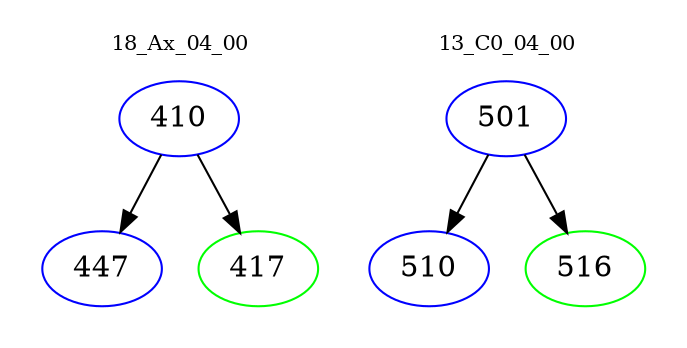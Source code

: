 digraph{
subgraph cluster_0 {
color = white
label = "18_Ax_04_00";
fontsize=10;
T0_410 [label="410", color="blue"]
T0_410 -> T0_447 [color="black"]
T0_447 [label="447", color="blue"]
T0_410 -> T0_417 [color="black"]
T0_417 [label="417", color="green"]
}
subgraph cluster_1 {
color = white
label = "13_C0_04_00";
fontsize=10;
T1_501 [label="501", color="blue"]
T1_501 -> T1_510 [color="black"]
T1_510 [label="510", color="blue"]
T1_501 -> T1_516 [color="black"]
T1_516 [label="516", color="green"]
}
}

